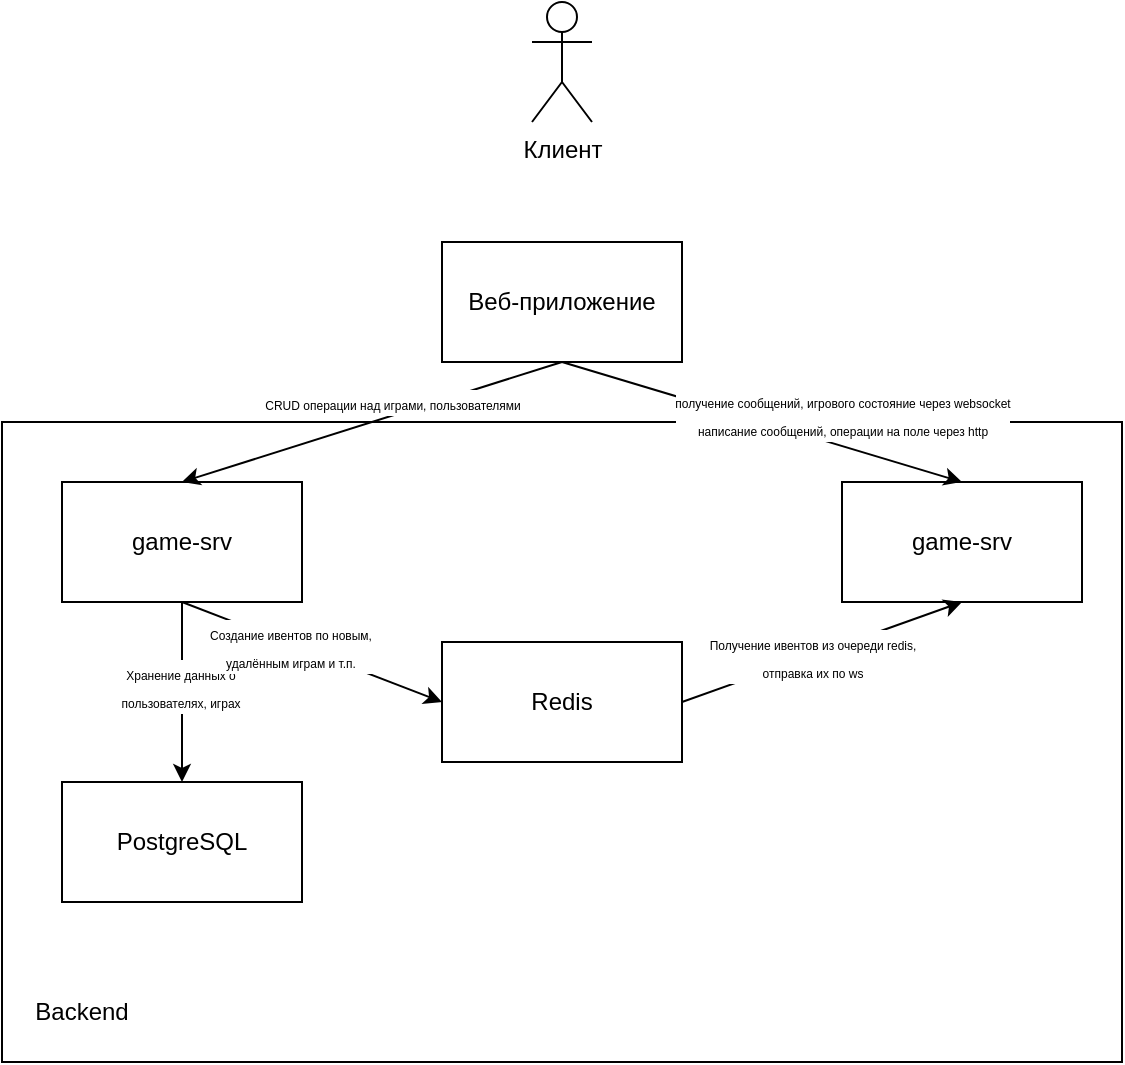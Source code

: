 <mxfile version="27.0.2">
  <diagram name="Страница — 1" id="chyt1C5kyFe_TrTAxUXo">
    <mxGraphModel dx="1016" dy="586" grid="1" gridSize="10" guides="1" tooltips="1" connect="1" arrows="1" fold="1" page="1" pageScale="1" pageWidth="827" pageHeight="1169" math="0" shadow="0">
      <root>
        <mxCell id="0" />
        <mxCell id="1" parent="0" />
        <mxCell id="PZH9s9JdHnYyMdeiWttc-1" value="" style="rounded=0;whiteSpace=wrap;html=1;" vertex="1" parent="1">
          <mxGeometry x="160" y="320" width="560" height="320" as="geometry" />
        </mxCell>
        <mxCell id="PZH9s9JdHnYyMdeiWttc-3" value="Клиент" style="shape=umlActor;verticalLabelPosition=bottom;verticalAlign=top;html=1;outlineConnect=0;" vertex="1" parent="1">
          <mxGeometry x="425" y="110" width="30" height="60" as="geometry" />
        </mxCell>
        <mxCell id="PZH9s9JdHnYyMdeiWttc-4" value="Веб-приложение" style="rounded=0;whiteSpace=wrap;html=1;" vertex="1" parent="1">
          <mxGeometry x="380" y="230" width="120" height="60" as="geometry" />
        </mxCell>
        <mxCell id="PZH9s9JdHnYyMdeiWttc-18" value="" style="edgeStyle=orthogonalEdgeStyle;rounded=0;orthogonalLoop=1;jettySize=auto;html=1;" edge="1" parent="1" source="PZH9s9JdHnYyMdeiWttc-5" target="PZH9s9JdHnYyMdeiWttc-17">
          <mxGeometry relative="1" as="geometry" />
        </mxCell>
        <mxCell id="PZH9s9JdHnYyMdeiWttc-19" value="&lt;font style=&quot;font-size: 6px;&quot;&gt;Хранение данных о&lt;br&gt;пользователях, играх&lt;/font&gt;" style="edgeLabel;html=1;align=center;verticalAlign=middle;resizable=0;points=[];" vertex="1" connectable="0" parent="PZH9s9JdHnYyMdeiWttc-18">
          <mxGeometry x="-0.074" y="-1" relative="1" as="geometry">
            <mxPoint as="offset" />
          </mxGeometry>
        </mxCell>
        <mxCell id="PZH9s9JdHnYyMdeiWttc-5" value="game-srv" style="rounded=0;whiteSpace=wrap;html=1;" vertex="1" parent="1">
          <mxGeometry x="190" y="350" width="120" height="60" as="geometry" />
        </mxCell>
        <mxCell id="PZH9s9JdHnYyMdeiWttc-6" value="Backend" style="text;html=1;align=center;verticalAlign=middle;whiteSpace=wrap;rounded=0;" vertex="1" parent="1">
          <mxGeometry x="170" y="600" width="60" height="30" as="geometry" />
        </mxCell>
        <mxCell id="PZH9s9JdHnYyMdeiWttc-7" value="" style="endArrow=classic;html=1;rounded=0;entryX=0.5;entryY=0;entryDx=0;entryDy=0;exitX=0.5;exitY=1;exitDx=0;exitDy=0;" edge="1" parent="1" source="PZH9s9JdHnYyMdeiWttc-4" target="PZH9s9JdHnYyMdeiWttc-5">
          <mxGeometry width="50" height="50" relative="1" as="geometry">
            <mxPoint x="370" y="450" as="sourcePoint" />
            <mxPoint x="420" y="400" as="targetPoint" />
          </mxGeometry>
        </mxCell>
        <mxCell id="PZH9s9JdHnYyMdeiWttc-8" value="&lt;div&gt;&lt;font style=&quot;font-size: 6px;&quot;&gt;CRUD операции над играми, пользователями&lt;/font&gt;&lt;/div&gt;" style="edgeLabel;html=1;align=center;verticalAlign=middle;resizable=0;points=[];" vertex="1" connectable="0" parent="PZH9s9JdHnYyMdeiWttc-7">
          <mxGeometry x="-0.145" y="2" relative="1" as="geometry">
            <mxPoint x="-5" y="-8" as="offset" />
          </mxGeometry>
        </mxCell>
        <mxCell id="PZH9s9JdHnYyMdeiWttc-9" value="game-srv" style="rounded=0;whiteSpace=wrap;html=1;" vertex="1" parent="1">
          <mxGeometry x="580" y="350" width="120" height="60" as="geometry" />
        </mxCell>
        <mxCell id="PZH9s9JdHnYyMdeiWttc-10" value="" style="endArrow=classic;html=1;rounded=0;entryX=0.5;entryY=0;entryDx=0;entryDy=0;exitX=0.5;exitY=1;exitDx=0;exitDy=0;" edge="1" parent="1" source="PZH9s9JdHnYyMdeiWttc-4" target="PZH9s9JdHnYyMdeiWttc-9">
          <mxGeometry width="50" height="50" relative="1" as="geometry">
            <mxPoint x="370" y="450" as="sourcePoint" />
            <mxPoint x="420" y="400" as="targetPoint" />
          </mxGeometry>
        </mxCell>
        <mxCell id="PZH9s9JdHnYyMdeiWttc-12" value="&lt;font style=&quot;font-size: 6px;&quot;&gt;получение сообщений, игрового состояние через websocket&lt;br&gt;написание сообщений, операции на поле через http&lt;/font&gt;" style="edgeLabel;html=1;align=center;verticalAlign=middle;resizable=0;points=[];" vertex="1" connectable="0" parent="PZH9s9JdHnYyMdeiWttc-10">
          <mxGeometry x="-0.144" y="1" relative="1" as="geometry">
            <mxPoint x="54" y="1" as="offset" />
          </mxGeometry>
        </mxCell>
        <mxCell id="PZH9s9JdHnYyMdeiWttc-13" value="Redis" style="rounded=0;whiteSpace=wrap;html=1;" vertex="1" parent="1">
          <mxGeometry x="380" y="430" width="120" height="60" as="geometry" />
        </mxCell>
        <mxCell id="PZH9s9JdHnYyMdeiWttc-14" value="" style="endArrow=classic;html=1;rounded=0;entryX=0;entryY=0.5;entryDx=0;entryDy=0;exitX=0.5;exitY=1;exitDx=0;exitDy=0;" edge="1" parent="1" source="PZH9s9JdHnYyMdeiWttc-5" target="PZH9s9JdHnYyMdeiWttc-13">
          <mxGeometry width="50" height="50" relative="1" as="geometry">
            <mxPoint x="225" y="500" as="sourcePoint" />
            <mxPoint x="275" y="450" as="targetPoint" />
          </mxGeometry>
        </mxCell>
        <mxCell id="PZH9s9JdHnYyMdeiWttc-15" value="&lt;font style=&quot;font-size: 6px;&quot;&gt;Создание ивентов по новым,&lt;br&gt;удалённым играм и т.п.&lt;/font&gt;" style="edgeLabel;html=1;align=center;verticalAlign=middle;resizable=0;points=[];" vertex="1" connectable="0" parent="PZH9s9JdHnYyMdeiWttc-14">
          <mxGeometry x="-0.165" y="-1" relative="1" as="geometry">
            <mxPoint as="offset" />
          </mxGeometry>
        </mxCell>
        <mxCell id="PZH9s9JdHnYyMdeiWttc-17" value="PostgreSQL" style="rounded=0;whiteSpace=wrap;html=1;" vertex="1" parent="1">
          <mxGeometry x="190" y="500" width="120" height="60" as="geometry" />
        </mxCell>
        <mxCell id="PZH9s9JdHnYyMdeiWttc-20" value="" style="endArrow=classic;html=1;rounded=0;entryX=0.5;entryY=1;entryDx=0;entryDy=0;exitX=1;exitY=0.5;exitDx=0;exitDy=0;" edge="1" parent="1" source="PZH9s9JdHnYyMdeiWttc-13" target="PZH9s9JdHnYyMdeiWttc-9">
          <mxGeometry width="50" height="50" relative="1" as="geometry">
            <mxPoint x="370" y="450" as="sourcePoint" />
            <mxPoint x="420" y="400" as="targetPoint" />
          </mxGeometry>
        </mxCell>
        <mxCell id="PZH9s9JdHnYyMdeiWttc-21" value="&lt;font style=&quot;font-size: 6px;&quot;&gt;Получение ивентов из очереди redis,&lt;br&gt;отправка их по ws&lt;/font&gt;" style="edgeLabel;html=1;align=center;verticalAlign=middle;resizable=0;points=[];" vertex="1" connectable="0" parent="PZH9s9JdHnYyMdeiWttc-20">
          <mxGeometry x="-0.077" relative="1" as="geometry">
            <mxPoint as="offset" />
          </mxGeometry>
        </mxCell>
      </root>
    </mxGraphModel>
  </diagram>
</mxfile>

